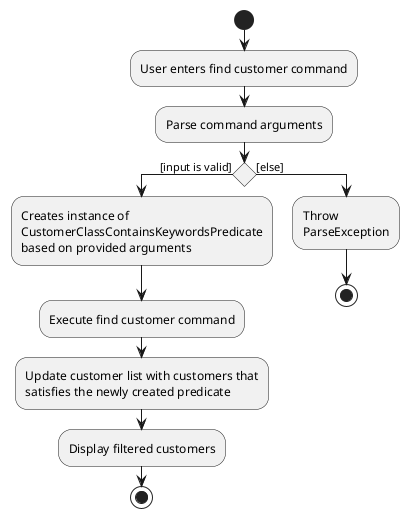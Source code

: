 @startuml
start
:User enters find customer command;
:Parse command arguments;

if () then ([input is valid])
    :Creates instance of
    CustomerClassContainsKeywordsPredicate
    based on provided arguments;
    :Execute find customer command;
    :Update customer list with customers that
    satisfies the newly created predicate;
    :Display filtered customers;
    stop
else ([else])
    :Throw \nParseException;
    stop
@enduml
